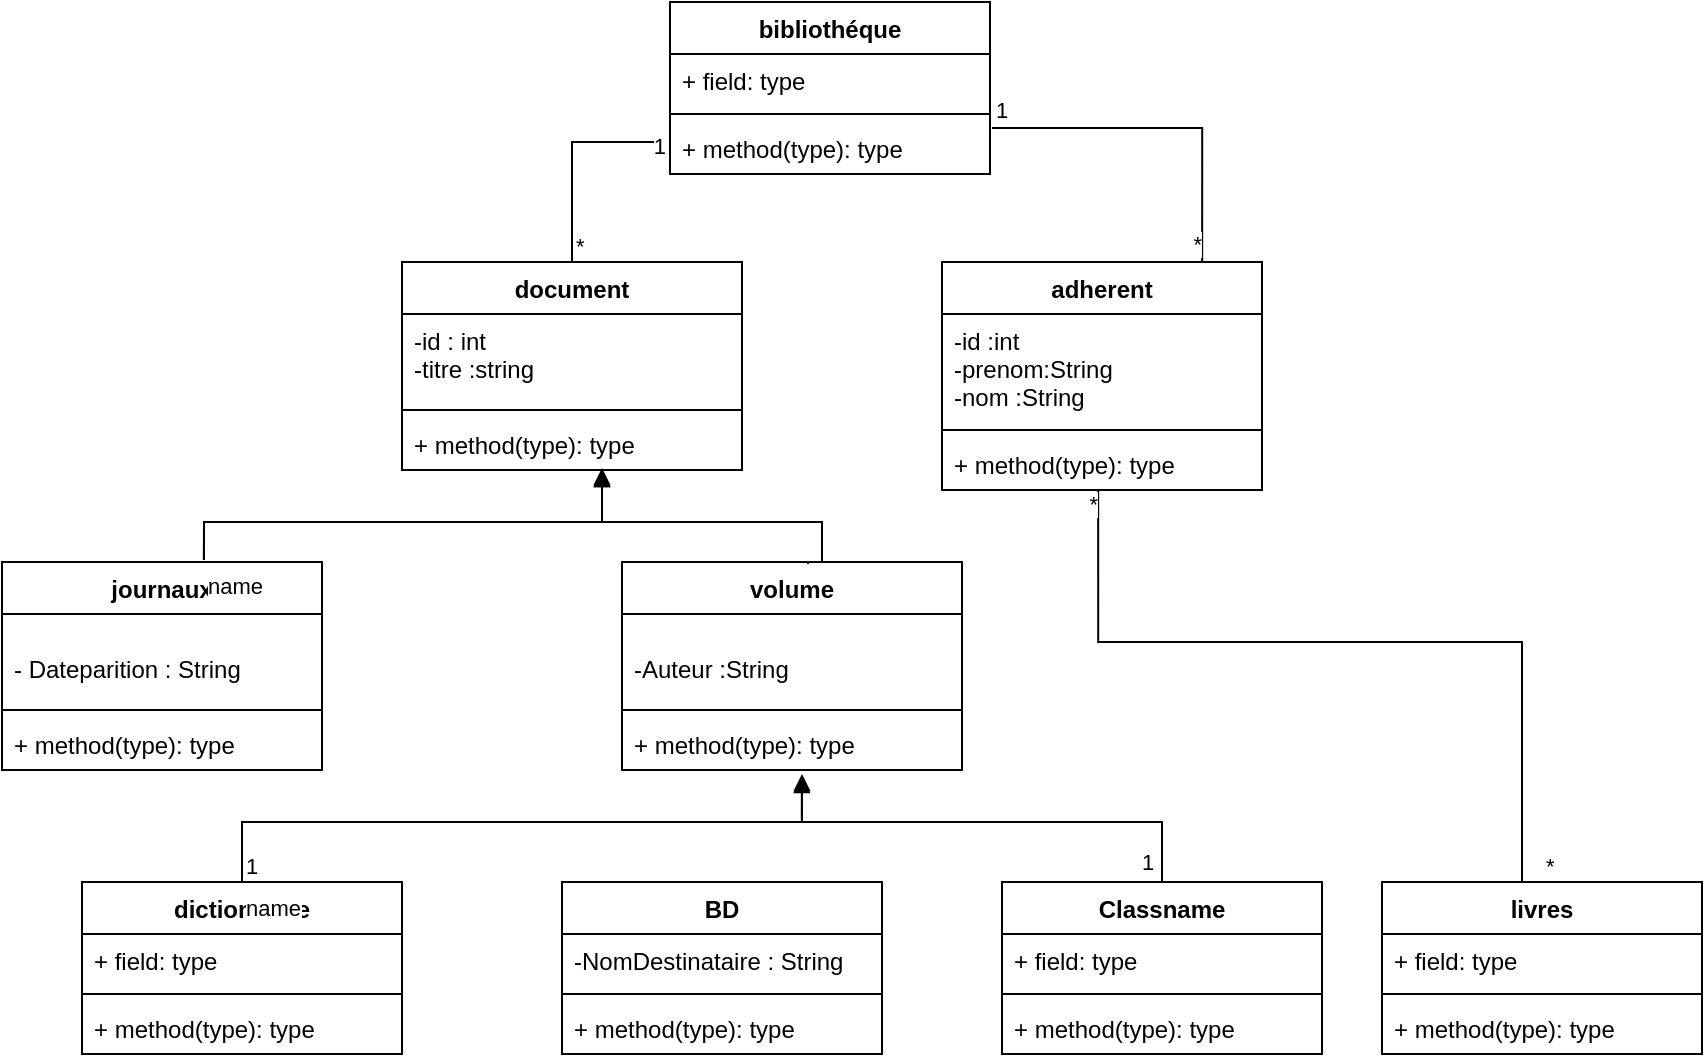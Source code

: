 <mxfile version="16.5.3" type="github">
  <diagram id="wZkmZMEWOhr0FWqZDtCT" name="Page-1">
    <mxGraphModel dx="868" dy="393" grid="1" gridSize="10" guides="1" tooltips="1" connect="1" arrows="1" fold="1" page="1" pageScale="1" pageWidth="827" pageHeight="1169" math="0" shadow="0">
      <root>
        <mxCell id="0" />
        <mxCell id="1" parent="0" />
        <mxCell id="0NUdFMiGuwE0YYjAYumE-1" value="adherent" style="swimlane;fontStyle=1;align=center;verticalAlign=top;childLayout=stackLayout;horizontal=1;startSize=26;horizontalStack=0;resizeParent=1;resizeParentMax=0;resizeLast=0;collapsible=1;marginBottom=0;" parent="1" vertex="1">
          <mxGeometry x="470" y="130" width="160" height="114" as="geometry" />
        </mxCell>
        <mxCell id="0NUdFMiGuwE0YYjAYumE-2" value="-id :int&#xa;-prenom:String&#xa;-nom :String" style="text;strokeColor=none;fillColor=none;align=left;verticalAlign=top;spacingLeft=4;spacingRight=4;overflow=hidden;rotatable=0;points=[[0,0.5],[1,0.5]];portConstraint=eastwest;" parent="0NUdFMiGuwE0YYjAYumE-1" vertex="1">
          <mxGeometry y="26" width="160" height="54" as="geometry" />
        </mxCell>
        <mxCell id="0NUdFMiGuwE0YYjAYumE-3" value="" style="line;strokeWidth=1;fillColor=none;align=left;verticalAlign=middle;spacingTop=-1;spacingLeft=3;spacingRight=3;rotatable=0;labelPosition=right;points=[];portConstraint=eastwest;" parent="0NUdFMiGuwE0YYjAYumE-1" vertex="1">
          <mxGeometry y="80" width="160" height="8" as="geometry" />
        </mxCell>
        <mxCell id="0NUdFMiGuwE0YYjAYumE-4" value="+ method(type): type" style="text;strokeColor=none;fillColor=none;align=left;verticalAlign=top;spacingLeft=4;spacingRight=4;overflow=hidden;rotatable=0;points=[[0,0.5],[1,0.5]];portConstraint=eastwest;" parent="0NUdFMiGuwE0YYjAYumE-1" vertex="1">
          <mxGeometry y="88" width="160" height="26" as="geometry" />
        </mxCell>
        <mxCell id="0NUdFMiGuwE0YYjAYumE-5" value="document&#xa;" style="swimlane;fontStyle=1;align=center;verticalAlign=top;childLayout=stackLayout;horizontal=1;startSize=26;horizontalStack=0;resizeParent=1;resizeParentMax=0;resizeLast=0;collapsible=1;marginBottom=0;" parent="1" vertex="1">
          <mxGeometry x="200" y="130" width="170" height="104" as="geometry" />
        </mxCell>
        <mxCell id="0NUdFMiGuwE0YYjAYumE-6" value="-id : int&#xa;-titre :string" style="text;strokeColor=none;fillColor=none;align=left;verticalAlign=top;spacingLeft=4;spacingRight=4;overflow=hidden;rotatable=0;points=[[0,0.5],[1,0.5]];portConstraint=eastwest;" parent="0NUdFMiGuwE0YYjAYumE-5" vertex="1">
          <mxGeometry y="26" width="170" height="44" as="geometry" />
        </mxCell>
        <mxCell id="0NUdFMiGuwE0YYjAYumE-7" value="" style="line;strokeWidth=1;fillColor=none;align=left;verticalAlign=middle;spacingTop=-1;spacingLeft=3;spacingRight=3;rotatable=0;labelPosition=right;points=[];portConstraint=eastwest;" parent="0NUdFMiGuwE0YYjAYumE-5" vertex="1">
          <mxGeometry y="70" width="170" height="8" as="geometry" />
        </mxCell>
        <mxCell id="0NUdFMiGuwE0YYjAYumE-8" value="+ method(type): type" style="text;strokeColor=none;fillColor=none;align=left;verticalAlign=top;spacingLeft=4;spacingRight=4;overflow=hidden;rotatable=0;points=[[0,0.5],[1,0.5]];portConstraint=eastwest;" parent="0NUdFMiGuwE0YYjAYumE-5" vertex="1">
          <mxGeometry y="78" width="170" height="26" as="geometry" />
        </mxCell>
        <mxCell id="0NUdFMiGuwE0YYjAYumE-9" value="journaux" style="swimlane;fontStyle=1;align=center;verticalAlign=top;childLayout=stackLayout;horizontal=1;startSize=26;horizontalStack=0;resizeParent=1;resizeParentMax=0;resizeLast=0;collapsible=1;marginBottom=0;" parent="1" vertex="1">
          <mxGeometry y="280" width="160" height="104" as="geometry" />
        </mxCell>
        <mxCell id="0NUdFMiGuwE0YYjAYumE-10" value="&#xa;- Dateparition : String" style="text;strokeColor=none;fillColor=none;align=left;verticalAlign=top;spacingLeft=4;spacingRight=4;overflow=hidden;rotatable=0;points=[[0,0.5],[1,0.5]];portConstraint=eastwest;" parent="0NUdFMiGuwE0YYjAYumE-9" vertex="1">
          <mxGeometry y="26" width="160" height="44" as="geometry" />
        </mxCell>
        <mxCell id="0NUdFMiGuwE0YYjAYumE-11" value="" style="line;strokeWidth=1;fillColor=none;align=left;verticalAlign=middle;spacingTop=-1;spacingLeft=3;spacingRight=3;rotatable=0;labelPosition=right;points=[];portConstraint=eastwest;" parent="0NUdFMiGuwE0YYjAYumE-9" vertex="1">
          <mxGeometry y="70" width="160" height="8" as="geometry" />
        </mxCell>
        <mxCell id="0NUdFMiGuwE0YYjAYumE-12" value="+ method(type): type" style="text;strokeColor=none;fillColor=none;align=left;verticalAlign=top;spacingLeft=4;spacingRight=4;overflow=hidden;rotatable=0;points=[[0,0.5],[1,0.5]];portConstraint=eastwest;" parent="0NUdFMiGuwE0YYjAYumE-9" vertex="1">
          <mxGeometry y="78" width="160" height="26" as="geometry" />
        </mxCell>
        <mxCell id="0NUdFMiGuwE0YYjAYumE-13" value="volume" style="swimlane;fontStyle=1;align=center;verticalAlign=top;childLayout=stackLayout;horizontal=1;startSize=26;horizontalStack=0;resizeParent=1;resizeParentMax=0;resizeLast=0;collapsible=1;marginBottom=0;" parent="1" vertex="1">
          <mxGeometry x="310" y="280" width="170" height="104" as="geometry" />
        </mxCell>
        <mxCell id="0NUdFMiGuwE0YYjAYumE-14" value="&#xa;-Auteur :String" style="text;strokeColor=none;fillColor=none;align=left;verticalAlign=top;spacingLeft=4;spacingRight=4;overflow=hidden;rotatable=0;points=[[0,0.5],[1,0.5]];portConstraint=eastwest;" parent="0NUdFMiGuwE0YYjAYumE-13" vertex="1">
          <mxGeometry y="26" width="170" height="44" as="geometry" />
        </mxCell>
        <mxCell id="0NUdFMiGuwE0YYjAYumE-15" value="" style="line;strokeWidth=1;fillColor=none;align=left;verticalAlign=middle;spacingTop=-1;spacingLeft=3;spacingRight=3;rotatable=0;labelPosition=right;points=[];portConstraint=eastwest;" parent="0NUdFMiGuwE0YYjAYumE-13" vertex="1">
          <mxGeometry y="70" width="170" height="8" as="geometry" />
        </mxCell>
        <mxCell id="0NUdFMiGuwE0YYjAYumE-16" value="+ method(type): type" style="text;strokeColor=none;fillColor=none;align=left;verticalAlign=top;spacingLeft=4;spacingRight=4;overflow=hidden;rotatable=0;points=[[0,0.5],[1,0.5]];portConstraint=eastwest;" parent="0NUdFMiGuwE0YYjAYumE-13" vertex="1">
          <mxGeometry y="78" width="170" height="26" as="geometry" />
        </mxCell>
        <mxCell id="0NUdFMiGuwE0YYjAYumE-17" value="dictionnaire" style="swimlane;fontStyle=1;align=center;verticalAlign=top;childLayout=stackLayout;horizontal=1;startSize=26;horizontalStack=0;resizeParent=1;resizeParentMax=0;resizeLast=0;collapsible=1;marginBottom=0;" parent="1" vertex="1">
          <mxGeometry x="40" y="440" width="160" height="86" as="geometry" />
        </mxCell>
        <mxCell id="0NUdFMiGuwE0YYjAYumE-18" value="+ field: type" style="text;strokeColor=none;fillColor=none;align=left;verticalAlign=top;spacingLeft=4;spacingRight=4;overflow=hidden;rotatable=0;points=[[0,0.5],[1,0.5]];portConstraint=eastwest;" parent="0NUdFMiGuwE0YYjAYumE-17" vertex="1">
          <mxGeometry y="26" width="160" height="26" as="geometry" />
        </mxCell>
        <mxCell id="0NUdFMiGuwE0YYjAYumE-19" value="" style="line;strokeWidth=1;fillColor=none;align=left;verticalAlign=middle;spacingTop=-1;spacingLeft=3;spacingRight=3;rotatable=0;labelPosition=right;points=[];portConstraint=eastwest;" parent="0NUdFMiGuwE0YYjAYumE-17" vertex="1">
          <mxGeometry y="52" width="160" height="8" as="geometry" />
        </mxCell>
        <mxCell id="0NUdFMiGuwE0YYjAYumE-20" value="+ method(type): type" style="text;strokeColor=none;fillColor=none;align=left;verticalAlign=top;spacingLeft=4;spacingRight=4;overflow=hidden;rotatable=0;points=[[0,0.5],[1,0.5]];portConstraint=eastwest;" parent="0NUdFMiGuwE0YYjAYumE-17" vertex="1">
          <mxGeometry y="60" width="160" height="26" as="geometry" />
        </mxCell>
        <mxCell id="0NUdFMiGuwE0YYjAYumE-21" value="livres" style="swimlane;fontStyle=1;align=center;verticalAlign=top;childLayout=stackLayout;horizontal=1;startSize=26;horizontalStack=0;resizeParent=1;resizeParentMax=0;resizeLast=0;collapsible=1;marginBottom=0;" parent="1" vertex="1">
          <mxGeometry x="690" y="440" width="160" height="86" as="geometry" />
        </mxCell>
        <mxCell id="0NUdFMiGuwE0YYjAYumE-22" value="+ field: type" style="text;strokeColor=none;fillColor=none;align=left;verticalAlign=top;spacingLeft=4;spacingRight=4;overflow=hidden;rotatable=0;points=[[0,0.5],[1,0.5]];portConstraint=eastwest;" parent="0NUdFMiGuwE0YYjAYumE-21" vertex="1">
          <mxGeometry y="26" width="160" height="26" as="geometry" />
        </mxCell>
        <mxCell id="0NUdFMiGuwE0YYjAYumE-23" value="" style="line;strokeWidth=1;fillColor=none;align=left;verticalAlign=middle;spacingTop=-1;spacingLeft=3;spacingRight=3;rotatable=0;labelPosition=right;points=[];portConstraint=eastwest;" parent="0NUdFMiGuwE0YYjAYumE-21" vertex="1">
          <mxGeometry y="52" width="160" height="8" as="geometry" />
        </mxCell>
        <mxCell id="0NUdFMiGuwE0YYjAYumE-24" value="+ method(type): type" style="text;strokeColor=none;fillColor=none;align=left;verticalAlign=top;spacingLeft=4;spacingRight=4;overflow=hidden;rotatable=0;points=[[0,0.5],[1,0.5]];portConstraint=eastwest;" parent="0NUdFMiGuwE0YYjAYumE-21" vertex="1">
          <mxGeometry y="60" width="160" height="26" as="geometry" />
        </mxCell>
        <mxCell id="0NUdFMiGuwE0YYjAYumE-25" value="BD" style="swimlane;fontStyle=1;align=center;verticalAlign=top;childLayout=stackLayout;horizontal=1;startSize=26;horizontalStack=0;resizeParent=1;resizeParentMax=0;resizeLast=0;collapsible=1;marginBottom=0;" parent="1" vertex="1">
          <mxGeometry x="280" y="440" width="160" height="86" as="geometry" />
        </mxCell>
        <mxCell id="0NUdFMiGuwE0YYjAYumE-26" value="-NomDestinataire : String" style="text;strokeColor=none;fillColor=none;align=left;verticalAlign=top;spacingLeft=4;spacingRight=4;overflow=hidden;rotatable=0;points=[[0,0.5],[1,0.5]];portConstraint=eastwest;" parent="0NUdFMiGuwE0YYjAYumE-25" vertex="1">
          <mxGeometry y="26" width="160" height="26" as="geometry" />
        </mxCell>
        <mxCell id="0NUdFMiGuwE0YYjAYumE-27" value="" style="line;strokeWidth=1;fillColor=none;align=left;verticalAlign=middle;spacingTop=-1;spacingLeft=3;spacingRight=3;rotatable=0;labelPosition=right;points=[];portConstraint=eastwest;" parent="0NUdFMiGuwE0YYjAYumE-25" vertex="1">
          <mxGeometry y="52" width="160" height="8" as="geometry" />
        </mxCell>
        <mxCell id="0NUdFMiGuwE0YYjAYumE-28" value="+ method(type): type" style="text;strokeColor=none;fillColor=none;align=left;verticalAlign=top;spacingLeft=4;spacingRight=4;overflow=hidden;rotatable=0;points=[[0,0.5],[1,0.5]];portConstraint=eastwest;" parent="0NUdFMiGuwE0YYjAYumE-25" vertex="1">
          <mxGeometry y="60" width="160" height="26" as="geometry" />
        </mxCell>
        <mxCell id="0NUdFMiGuwE0YYjAYumE-50" value="name" style="endArrow=block;endFill=1;html=1;edgeStyle=orthogonalEdgeStyle;align=left;verticalAlign=top;rounded=0;exitX=0.631;exitY=-0.01;exitDx=0;exitDy=0;exitPerimeter=0;" parent="1" source="0NUdFMiGuwE0YYjAYumE-9" target="0NUdFMiGuwE0YYjAYumE-8" edge="1">
          <mxGeometry x="-1" relative="1" as="geometry">
            <mxPoint x="100" y="260" as="sourcePoint" />
            <mxPoint x="310" y="260" as="targetPoint" />
            <Array as="points">
              <mxPoint x="101" y="260" />
              <mxPoint x="300" y="260" />
            </Array>
          </mxGeometry>
        </mxCell>
        <mxCell id="0NUdFMiGuwE0YYjAYumE-54" value="name" style="endArrow=block;endFill=1;html=1;edgeStyle=orthogonalEdgeStyle;align=left;verticalAlign=top;rounded=0;entryX=0.529;entryY=1.115;entryDx=0;entryDy=0;entryPerimeter=0;" parent="1" target="0NUdFMiGuwE0YYjAYumE-16" edge="1" source="0NUdFMiGuwE0YYjAYumE-17">
          <mxGeometry x="-1" relative="1" as="geometry">
            <mxPoint x="240" y="420" as="sourcePoint" />
            <mxPoint x="400" y="400" as="targetPoint" />
            <Array as="points">
              <mxPoint x="120" y="410" />
              <mxPoint x="400" y="410" />
            </Array>
          </mxGeometry>
        </mxCell>
        <mxCell id="0NUdFMiGuwE0YYjAYumE-55" value="1" style="edgeLabel;resizable=0;html=1;align=left;verticalAlign=bottom;" parent="0NUdFMiGuwE0YYjAYumE-54" connectable="0" vertex="1">
          <mxGeometry x="-1" relative="1" as="geometry" />
        </mxCell>
        <mxCell id="0NUdFMiGuwE0YYjAYumE-59" value="name" style="endArrow=block;endFill=1;html=1;edgeStyle=orthogonalEdgeStyle;align=left;verticalAlign=top;rounded=0;exitX=0.631;exitY=-0.01;exitDx=0;exitDy=0;exitPerimeter=0;" parent="1" edge="1">
          <mxGeometry x="-1" relative="1" as="geometry">
            <mxPoint x="100.96" y="278.96" as="sourcePoint" />
            <mxPoint x="300" y="234" as="targetPoint" />
            <Array as="points">
              <mxPoint x="101" y="260" />
              <mxPoint x="300" y="260" />
            </Array>
          </mxGeometry>
        </mxCell>
        <mxCell id="0NUdFMiGuwE0YYjAYumE-79" value="name" style="endArrow=block;endFill=1;html=1;edgeStyle=orthogonalEdgeStyle;align=left;verticalAlign=top;rounded=0;exitX=0.5;exitY=0.116;exitDx=0;exitDy=0;exitPerimeter=0;" parent="1" edge="1">
          <mxGeometry x="-1" relative="1" as="geometry">
            <mxPoint x="580" y="445.976" as="sourcePoint" />
            <mxPoint x="400" y="386" as="targetPoint" />
            <Array as="points">
              <mxPoint x="580" y="410" />
              <mxPoint x="400" y="410" />
            </Array>
          </mxGeometry>
        </mxCell>
        <mxCell id="0NUdFMiGuwE0YYjAYumE-80" value="1" style="edgeLabel;resizable=0;html=1;align=left;verticalAlign=bottom;" parent="0NUdFMiGuwE0YYjAYumE-79" connectable="0" vertex="1">
          <mxGeometry x="-1" relative="1" as="geometry">
            <mxPoint x="-12" y="-7" as="offset" />
          </mxGeometry>
        </mxCell>
        <mxCell id="0NUdFMiGuwE0YYjAYumE-82" value="" style="endArrow=none;html=1;edgeStyle=orthogonalEdgeStyle;rounded=0;entryX=0.488;entryY=1;entryDx=0;entryDy=0;entryPerimeter=0;exitX=0.5;exitY=0;exitDx=0;exitDy=0;" parent="1" source="0NUdFMiGuwE0YYjAYumE-21" target="0NUdFMiGuwE0YYjAYumE-4" edge="1">
          <mxGeometry relative="1" as="geometry">
            <mxPoint x="810" y="400" as="sourcePoint" />
            <mxPoint x="680" y="370" as="targetPoint" />
            <Array as="points">
              <mxPoint x="760" y="440" />
              <mxPoint x="760" y="320" />
              <mxPoint x="548" y="320" />
            </Array>
          </mxGeometry>
        </mxCell>
        <mxCell id="0NUdFMiGuwE0YYjAYumE-83" value="*" style="edgeLabel;resizable=0;html=1;align=left;verticalAlign=bottom;" parent="0NUdFMiGuwE0YYjAYumE-82" connectable="0" vertex="1">
          <mxGeometry x="-1" relative="1" as="geometry" />
        </mxCell>
        <mxCell id="0NUdFMiGuwE0YYjAYumE-84" value="*&lt;br&gt;" style="edgeLabel;resizable=0;html=1;align=right;verticalAlign=bottom;" parent="0NUdFMiGuwE0YYjAYumE-82" connectable="0" vertex="1">
          <mxGeometry x="1" relative="1" as="geometry">
            <mxPoint y="16" as="offset" />
          </mxGeometry>
        </mxCell>
        <mxCell id="0NUdFMiGuwE0YYjAYumE-85" value="bibliothéque" style="swimlane;fontStyle=1;align=center;verticalAlign=top;childLayout=stackLayout;horizontal=1;startSize=26;horizontalStack=0;resizeParent=1;resizeParentMax=0;resizeLast=0;collapsible=1;marginBottom=0;" parent="1" vertex="1">
          <mxGeometry x="334" width="160" height="86" as="geometry" />
        </mxCell>
        <mxCell id="0NUdFMiGuwE0YYjAYumE-86" value="+ field: type" style="text;strokeColor=none;fillColor=none;align=left;verticalAlign=top;spacingLeft=4;spacingRight=4;overflow=hidden;rotatable=0;points=[[0,0.5],[1,0.5]];portConstraint=eastwest;" parent="0NUdFMiGuwE0YYjAYumE-85" vertex="1">
          <mxGeometry y="26" width="160" height="26" as="geometry" />
        </mxCell>
        <mxCell id="0NUdFMiGuwE0YYjAYumE-87" value="" style="line;strokeWidth=1;fillColor=none;align=left;verticalAlign=middle;spacingTop=-1;spacingLeft=3;spacingRight=3;rotatable=0;labelPosition=right;points=[];portConstraint=eastwest;" parent="0NUdFMiGuwE0YYjAYumE-85" vertex="1">
          <mxGeometry y="52" width="160" height="8" as="geometry" />
        </mxCell>
        <mxCell id="0NUdFMiGuwE0YYjAYumE-88" value="+ method(type): type" style="text;strokeColor=none;fillColor=none;align=left;verticalAlign=top;spacingLeft=4;spacingRight=4;overflow=hidden;rotatable=0;points=[[0,0.5],[1,0.5]];portConstraint=eastwest;" parent="0NUdFMiGuwE0YYjAYumE-85" vertex="1">
          <mxGeometry y="60" width="160" height="26" as="geometry" />
        </mxCell>
        <mxCell id="0NUdFMiGuwE0YYjAYumE-93" value="" style="endArrow=none;html=1;edgeStyle=orthogonalEdgeStyle;rounded=0;exitX=0.5;exitY=0;exitDx=0;exitDy=0;" parent="1" source="0NUdFMiGuwE0YYjAYumE-5" edge="1">
          <mxGeometry relative="1" as="geometry">
            <mxPoint x="400" y="170" as="sourcePoint" />
            <mxPoint x="332" y="70" as="targetPoint" />
            <Array as="points">
              <mxPoint x="285" y="70" />
              <mxPoint x="332" y="70" />
            </Array>
          </mxGeometry>
        </mxCell>
        <mxCell id="0NUdFMiGuwE0YYjAYumE-94" value="*" style="edgeLabel;resizable=0;html=1;align=left;verticalAlign=bottom;" parent="0NUdFMiGuwE0YYjAYumE-93" connectable="0" vertex="1">
          <mxGeometry x="-1" relative="1" as="geometry" />
        </mxCell>
        <mxCell id="0NUdFMiGuwE0YYjAYumE-95" value="1&lt;br&gt;" style="edgeLabel;resizable=0;html=1;align=right;verticalAlign=bottom;" parent="0NUdFMiGuwE0YYjAYumE-93" connectable="0" vertex="1">
          <mxGeometry x="1" relative="1" as="geometry">
            <mxPoint y="10" as="offset" />
          </mxGeometry>
        </mxCell>
        <mxCell id="0NUdFMiGuwE0YYjAYumE-96" value="" style="endArrow=none;html=1;edgeStyle=orthogonalEdgeStyle;rounded=0;exitX=1.006;exitY=0.115;exitDx=0;exitDy=0;exitPerimeter=0;entryX=0.813;entryY=0;entryDx=0;entryDy=0;entryPerimeter=0;" parent="1" source="0NUdFMiGuwE0YYjAYumE-88" target="0NUdFMiGuwE0YYjAYumE-1" edge="1">
          <mxGeometry relative="1" as="geometry">
            <mxPoint x="520" y="100" as="sourcePoint" />
            <mxPoint x="680" y="100" as="targetPoint" />
          </mxGeometry>
        </mxCell>
        <mxCell id="0NUdFMiGuwE0YYjAYumE-97" value="1&lt;br&gt;" style="edgeLabel;resizable=0;html=1;align=left;verticalAlign=bottom;" parent="0NUdFMiGuwE0YYjAYumE-96" connectable="0" vertex="1">
          <mxGeometry x="-1" relative="1" as="geometry" />
        </mxCell>
        <mxCell id="0NUdFMiGuwE0YYjAYumE-98" value="*&lt;br&gt;" style="edgeLabel;resizable=0;html=1;align=right;verticalAlign=bottom;" parent="0NUdFMiGuwE0YYjAYumE-96" connectable="0" vertex="1">
          <mxGeometry x="1" relative="1" as="geometry" />
        </mxCell>
        <mxCell id="0NUdFMiGuwE0YYjAYumE-99" value="Classname" style="swimlane;fontStyle=1;align=center;verticalAlign=top;childLayout=stackLayout;horizontal=1;startSize=26;horizontalStack=0;resizeParent=1;resizeParentMax=0;resizeLast=0;collapsible=1;marginBottom=0;" parent="1" vertex="1">
          <mxGeometry x="500" y="440" width="160" height="86" as="geometry" />
        </mxCell>
        <mxCell id="0NUdFMiGuwE0YYjAYumE-100" value="+ field: type" style="text;strokeColor=none;fillColor=none;align=left;verticalAlign=top;spacingLeft=4;spacingRight=4;overflow=hidden;rotatable=0;points=[[0,0.5],[1,0.5]];portConstraint=eastwest;" parent="0NUdFMiGuwE0YYjAYumE-99" vertex="1">
          <mxGeometry y="26" width="160" height="26" as="geometry" />
        </mxCell>
        <mxCell id="0NUdFMiGuwE0YYjAYumE-101" value="" style="line;strokeWidth=1;fillColor=none;align=left;verticalAlign=middle;spacingTop=-1;spacingLeft=3;spacingRight=3;rotatable=0;labelPosition=right;points=[];portConstraint=eastwest;" parent="0NUdFMiGuwE0YYjAYumE-99" vertex="1">
          <mxGeometry y="52" width="160" height="8" as="geometry" />
        </mxCell>
        <mxCell id="0NUdFMiGuwE0YYjAYumE-102" value="+ method(type): type" style="text;strokeColor=none;fillColor=none;align=left;verticalAlign=top;spacingLeft=4;spacingRight=4;overflow=hidden;rotatable=0;points=[[0,0.5],[1,0.5]];portConstraint=eastwest;" parent="0NUdFMiGuwE0YYjAYumE-99" vertex="1">
          <mxGeometry y="60" width="160" height="26" as="geometry" />
        </mxCell>
        <mxCell id="KwLFrtSWhy3iN0AaVgki-1" value="" style="endArrow=block;endFill=1;html=1;edgeStyle=orthogonalEdgeStyle;align=left;verticalAlign=top;rounded=0;exitX=0.547;exitY=0.01;exitDx=0;exitDy=0;exitPerimeter=0;" edge="1" parent="1" source="0NUdFMiGuwE0YYjAYumE-13">
          <mxGeometry x="-0.827" y="-22" relative="1" as="geometry">
            <mxPoint x="409.96" y="273" as="sourcePoint" />
            <mxPoint x="300" y="233" as="targetPoint" />
            <Array as="points">
              <mxPoint x="403" y="280" />
              <mxPoint x="410" y="280" />
              <mxPoint x="410" y="260" />
              <mxPoint x="300" y="260" />
            </Array>
            <mxPoint x="20" y="12" as="offset" />
          </mxGeometry>
        </mxCell>
      </root>
    </mxGraphModel>
  </diagram>
</mxfile>

